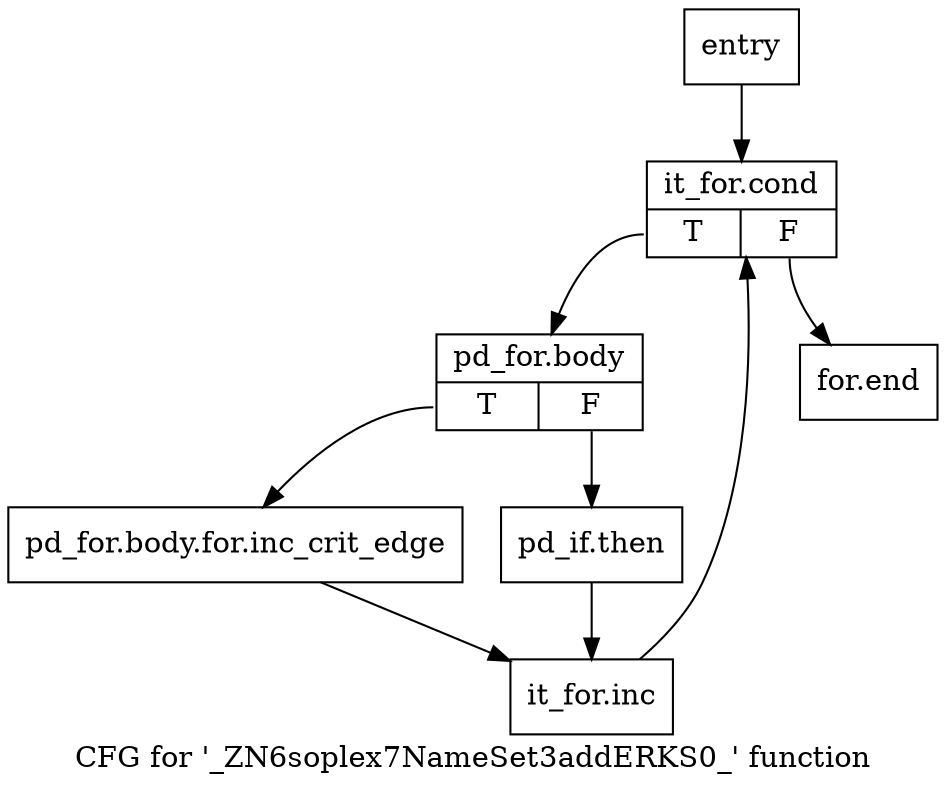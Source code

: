 digraph "CFG for '_ZN6soplex7NameSet3addERKS0_' function" {
	label="CFG for '_ZN6soplex7NameSet3addERKS0_' function";

	Node0x24557f0 [shape=record,label="{entry}"];
	Node0x24557f0 -> Node0x2455840;
	Node0x2455840 [shape=record,label="{it_for.cond|{<s0>T|<s1>F}}"];
	Node0x2455840:s0 -> Node0x2455890;
	Node0x2455840:s1 -> Node0x24559d0;
	Node0x2455890 [shape=record,label="{pd_for.body|{<s0>T|<s1>F}}"];
	Node0x2455890:s0 -> Node0x24558e0;
	Node0x2455890:s1 -> Node0x2455930;
	Node0x24558e0 [shape=record,label="{pd_for.body.for.inc_crit_edge}"];
	Node0x24558e0 -> Node0x2455980;
	Node0x2455930 [shape=record,label="{pd_if.then}"];
	Node0x2455930 -> Node0x2455980;
	Node0x2455980 [shape=record,label="{it_for.inc}"];
	Node0x2455980 -> Node0x2455840;
	Node0x24559d0 [shape=record,label="{for.end}"];
}
